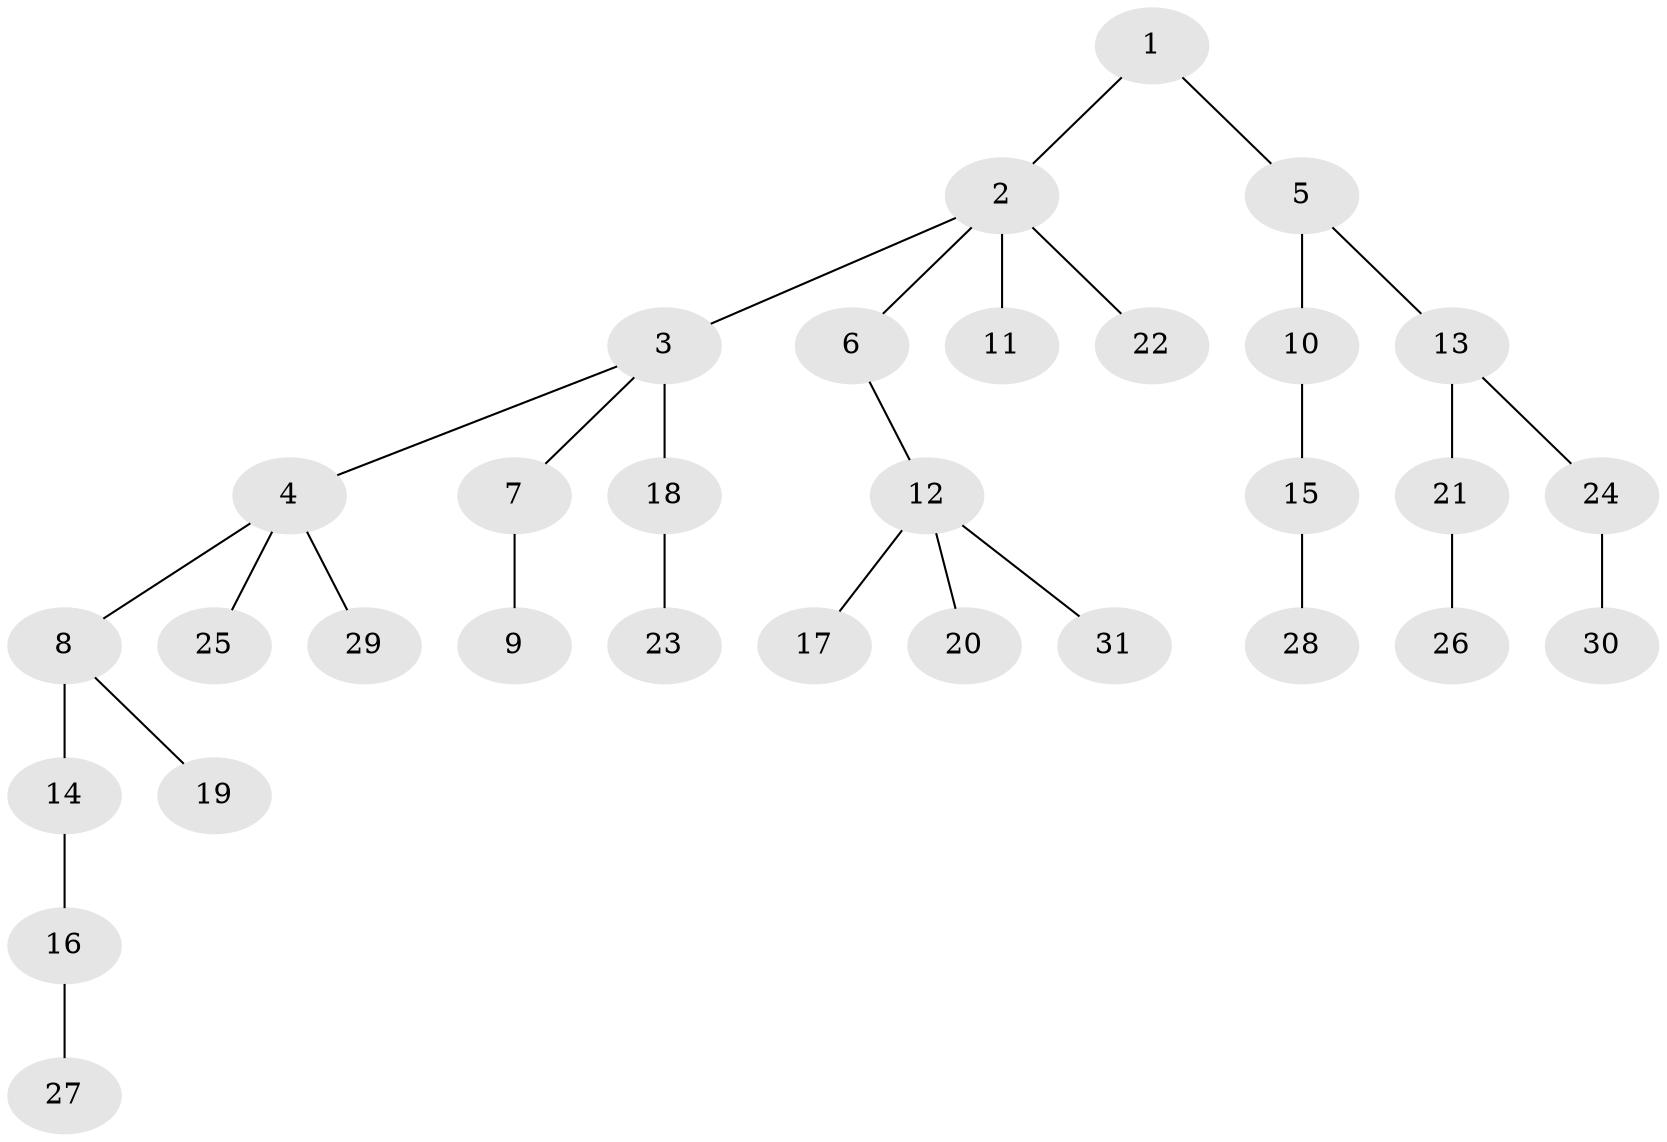 // original degree distribution, {3: 0.13114754098360656, 5: 0.04918032786885246, 6: 0.01639344262295082, 4: 0.03278688524590164, 2: 0.32786885245901637, 1: 0.4426229508196721}
// Generated by graph-tools (version 1.1) at 2025/36/03/09/25 02:36:41]
// undirected, 31 vertices, 30 edges
graph export_dot {
graph [start="1"]
  node [color=gray90,style=filled];
  1;
  2;
  3;
  4;
  5;
  6;
  7;
  8;
  9;
  10;
  11;
  12;
  13;
  14;
  15;
  16;
  17;
  18;
  19;
  20;
  21;
  22;
  23;
  24;
  25;
  26;
  27;
  28;
  29;
  30;
  31;
  1 -- 2 [weight=1.0];
  1 -- 5 [weight=1.0];
  2 -- 3 [weight=1.0];
  2 -- 6 [weight=1.0];
  2 -- 11 [weight=2.0];
  2 -- 22 [weight=1.0];
  3 -- 4 [weight=1.0];
  3 -- 7 [weight=1.0];
  3 -- 18 [weight=2.0];
  4 -- 8 [weight=1.0];
  4 -- 25 [weight=1.0];
  4 -- 29 [weight=1.0];
  5 -- 10 [weight=1.0];
  5 -- 13 [weight=1.0];
  6 -- 12 [weight=1.0];
  7 -- 9 [weight=1.0];
  8 -- 14 [weight=3.0];
  8 -- 19 [weight=1.0];
  10 -- 15 [weight=1.0];
  12 -- 17 [weight=1.0];
  12 -- 20 [weight=1.0];
  12 -- 31 [weight=1.0];
  13 -- 21 [weight=1.0];
  13 -- 24 [weight=1.0];
  14 -- 16 [weight=1.0];
  15 -- 28 [weight=1.0];
  16 -- 27 [weight=1.0];
  18 -- 23 [weight=1.0];
  21 -- 26 [weight=1.0];
  24 -- 30 [weight=1.0];
}
